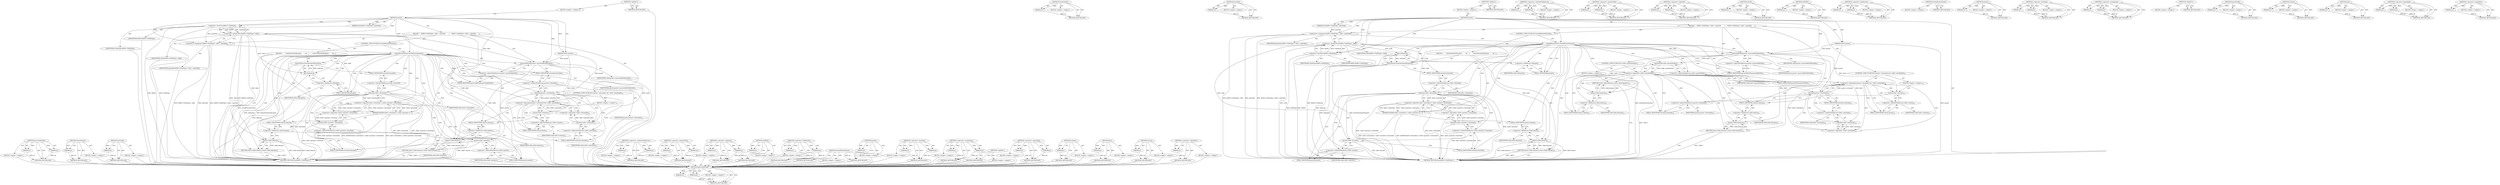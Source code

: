 digraph "&lt;operator&gt;.logicalNot" {
vulnerable_152 [label=<(METHOD,parserAddChild)>];
vulnerable_153 [label=<(PARAM,p1)>];
vulnerable_154 [label=<(PARAM,p2)>];
vulnerable_155 [label=<(BLOCK,&lt;empty&gt;,&lt;empty&gt;)>];
vulnerable_156 [label=<(METHOD_RETURN,ANY)>];
vulnerable_109 [label=<(METHOD,fosterParent)>];
vulnerable_110 [label=<(PARAM,p1)>];
vulnerable_111 [label=<(BLOCK,&lt;empty&gt;,&lt;empty&gt;)>];
vulnerable_112 [label=<(METHOD_RETURN,ANY)>];
vulnerable_131 [label=<(METHOD,attached)>];
vulnerable_132 [label=<(PARAM,p1)>];
vulnerable_133 [label=<(BLOCK,&lt;empty&gt;,&lt;empty&gt;)>];
vulnerable_134 [label=<(METHOD_RETURN,ANY)>];
vulnerable_6 [label=<(METHOD,&lt;global&gt;)<SUB>1</SUB>>];
vulnerable_7 [label=<(BLOCK,&lt;empty&gt;,&lt;empty&gt;)<SUB>1</SUB>>];
vulnerable_8 [label=<(METHOD,attach)<SUB>1</SUB>>];
vulnerable_9 [label=<(PARAM,Node* parent)<SUB>1</SUB>>];
vulnerable_10 [label=<(PARAM,PassRefPtr&lt;ChildType&gt; prpChild)<SUB>1</SUB>>];
vulnerable_11 [label=<(BLOCK,{
    RefPtr&lt;ChildType&gt; child = prpChild;

    ...,{
    RefPtr&lt;ChildType&gt; child = prpChild;

    ...)<SUB>2</SUB>>];
vulnerable_12 [label=<(&lt;operator&gt;.assignment,RefPtr&lt;ChildType&gt; child = prpChild)<SUB>3</SUB>>];
vulnerable_13 [label=<(&lt;operator&gt;.greaterThan,RefPtr&lt;ChildType&gt; child)<SUB>3</SUB>>];
vulnerable_14 [label=<(&lt;operator&gt;.lessThan,RefPtr&lt;ChildType)<SUB>3</SUB>>];
vulnerable_15 [label=<(IDENTIFIER,RefPtr,RefPtr&lt;ChildType)<SUB>3</SUB>>];
vulnerable_16 [label=<(IDENTIFIER,ChildType,RefPtr&lt;ChildType)<SUB>3</SUB>>];
vulnerable_17 [label=<(IDENTIFIER,child,RefPtr&lt;ChildType&gt; child)<SUB>3</SUB>>];
vulnerable_18 [label=<(IDENTIFIER,prpChild,RefPtr&lt;ChildType&gt; child = prpChild)<SUB>3</SUB>>];
vulnerable_19 [label=<(CONTROL_STRUCTURE,IF,if (shouldFosterParent()))<SUB>5</SUB>>];
vulnerable_20 [label=<(shouldFosterParent,shouldFosterParent())<SUB>5</SUB>>];
vulnerable_21 [label=<(BLOCK,{
        fosterParent(child.get());
        AS...,{
        fosterParent(child.get());
        AS...)<SUB>5</SUB>>];
vulnerable_22 [label=<(fosterParent,fosterParent(child.get()))<SUB>6</SUB>>];
vulnerable_23 [label=<(get,child.get())<SUB>6</SUB>>];
vulnerable_24 [label=<(&lt;operator&gt;.fieldAccess,child.get)<SUB>6</SUB>>];
vulnerable_25 [label=<(IDENTIFIER,child,child.get())<SUB>6</SUB>>];
vulnerable_26 [label=<(FIELD_IDENTIFIER,get,get)<SUB>6</SUB>>];
vulnerable_27 [label=<(ASSERT,ASSERT(child-&gt;attached() || !child-&gt;parent()-&gt;a...)<SUB>7</SUB>>];
vulnerable_28 [label=<(&lt;operator&gt;.logicalOr,child-&gt;attached() || !child-&gt;parent()-&gt;attached())<SUB>7</SUB>>];
vulnerable_29 [label=<(attached,child-&gt;attached())<SUB>7</SUB>>];
vulnerable_30 [label=<(&lt;operator&gt;.indirectFieldAccess,child-&gt;attached)<SUB>7</SUB>>];
vulnerable_31 [label=<(IDENTIFIER,child,child-&gt;attached())<SUB>7</SUB>>];
vulnerable_32 [label=<(FIELD_IDENTIFIER,attached,attached)<SUB>7</SUB>>];
vulnerable_33 [label=<(&lt;operator&gt;.logicalNot,!child-&gt;parent()-&gt;attached())<SUB>7</SUB>>];
vulnerable_34 [label=<(attached,child-&gt;parent()-&gt;attached())<SUB>7</SUB>>];
vulnerable_35 [label=<(&lt;operator&gt;.indirectFieldAccess,child-&gt;parent()-&gt;attached)<SUB>7</SUB>>];
vulnerable_36 [label=<(parent,child-&gt;parent())<SUB>7</SUB>>];
vulnerable_37 [label=<(&lt;operator&gt;.indirectFieldAccess,child-&gt;parent)<SUB>7</SUB>>];
vulnerable_38 [label=<(IDENTIFIER,child,child-&gt;parent())<SUB>7</SUB>>];
vulnerable_39 [label=<(FIELD_IDENTIFIER,parent,parent)<SUB>7</SUB>>];
vulnerable_40 [label=<(FIELD_IDENTIFIER,attached,attached)<SUB>7</SUB>>];
vulnerable_41 [label=<(RETURN,return child.release();,return child.release();)<SUB>8</SUB>>];
vulnerable_42 [label=<(release,child.release())<SUB>8</SUB>>];
vulnerable_43 [label=<(&lt;operator&gt;.fieldAccess,child.release)<SUB>8</SUB>>];
vulnerable_44 [label=<(IDENTIFIER,child,child.release())<SUB>8</SUB>>];
vulnerable_45 [label=<(FIELD_IDENTIFIER,release,release)<SUB>8</SUB>>];
vulnerable_46 [label=<(parserAddChild,parent-&gt;parserAddChild(child))<SUB>11</SUB>>];
vulnerable_47 [label=<(&lt;operator&gt;.indirectFieldAccess,parent-&gt;parserAddChild)<SUB>11</SUB>>];
vulnerable_48 [label=<(IDENTIFIER,parent,parent-&gt;parserAddChild(child))<SUB>11</SUB>>];
vulnerable_49 [label=<(FIELD_IDENTIFIER,parserAddChild,parserAddChild)<SUB>11</SUB>>];
vulnerable_50 [label=<(IDENTIFIER,child,parent-&gt;parserAddChild(child))<SUB>11</SUB>>];
vulnerable_51 [label=<(CONTROL_STRUCTURE,IF,if (parent-&gt;attached() &amp;&amp; !child-&gt;attached()))<SUB>12</SUB>>];
vulnerable_52 [label=<(&lt;operator&gt;.logicalAnd,parent-&gt;attached() &amp;&amp; !child-&gt;attached())<SUB>12</SUB>>];
vulnerable_53 [label=<(attached,parent-&gt;attached())<SUB>12</SUB>>];
vulnerable_54 [label=<(&lt;operator&gt;.indirectFieldAccess,parent-&gt;attached)<SUB>12</SUB>>];
vulnerable_55 [label=<(IDENTIFIER,parent,parent-&gt;attached())<SUB>12</SUB>>];
vulnerable_56 [label=<(FIELD_IDENTIFIER,attached,attached)<SUB>12</SUB>>];
vulnerable_57 [label=<(&lt;operator&gt;.logicalNot,!child-&gt;attached())<SUB>12</SUB>>];
vulnerable_58 [label=<(attached,child-&gt;attached())<SUB>12</SUB>>];
vulnerable_59 [label=<(&lt;operator&gt;.indirectFieldAccess,child-&gt;attached)<SUB>12</SUB>>];
vulnerable_60 [label=<(IDENTIFIER,child,child-&gt;attached())<SUB>12</SUB>>];
vulnerable_61 [label=<(FIELD_IDENTIFIER,attached,attached)<SUB>12</SUB>>];
vulnerable_62 [label=<(BLOCK,&lt;empty&gt;,&lt;empty&gt;)<SUB>13</SUB>>];
vulnerable_63 [label=<(attach,child-&gt;attach())<SUB>13</SUB>>];
vulnerable_64 [label=<(&lt;operator&gt;.indirectFieldAccess,child-&gt;attach)<SUB>13</SUB>>];
vulnerable_65 [label=<(IDENTIFIER,child,child-&gt;attach())<SUB>13</SUB>>];
vulnerable_66 [label=<(FIELD_IDENTIFIER,attach,attach)<SUB>13</SUB>>];
vulnerable_67 [label=<(RETURN,return child.release();,return child.release();)<SUB>14</SUB>>];
vulnerable_68 [label=<(release,child.release())<SUB>14</SUB>>];
vulnerable_69 [label=<(&lt;operator&gt;.fieldAccess,child.release)<SUB>14</SUB>>];
vulnerable_70 [label=<(IDENTIFIER,child,child.release())<SUB>14</SUB>>];
vulnerable_71 [label=<(FIELD_IDENTIFIER,release,release)<SUB>14</SUB>>];
vulnerable_72 [label=<(METHOD_RETURN,PassRefPtr&lt;ChildType&gt;)<SUB>1</SUB>>];
vulnerable_74 [label=<(METHOD_RETURN,ANY)<SUB>1</SUB>>];
vulnerable_135 [label=<(METHOD,&lt;operator&gt;.indirectFieldAccess)>];
vulnerable_136 [label=<(PARAM,p1)>];
vulnerable_137 [label=<(PARAM,p2)>];
vulnerable_138 [label=<(BLOCK,&lt;empty&gt;,&lt;empty&gt;)>];
vulnerable_139 [label=<(METHOD_RETURN,ANY)>];
vulnerable_96 [label=<(METHOD,&lt;operator&gt;.greaterThan)>];
vulnerable_97 [label=<(PARAM,p1)>];
vulnerable_98 [label=<(PARAM,p2)>];
vulnerable_99 [label=<(BLOCK,&lt;empty&gt;,&lt;empty&gt;)>];
vulnerable_100 [label=<(METHOD_RETURN,ANY)>];
vulnerable_126 [label=<(METHOD,&lt;operator&gt;.logicalOr)>];
vulnerable_127 [label=<(PARAM,p1)>];
vulnerable_128 [label=<(PARAM,p2)>];
vulnerable_129 [label=<(BLOCK,&lt;empty&gt;,&lt;empty&gt;)>];
vulnerable_130 [label=<(METHOD_RETURN,ANY)>];
vulnerable_122 [label=<(METHOD,ASSERT)>];
vulnerable_123 [label=<(PARAM,p1)>];
vulnerable_124 [label=<(BLOCK,&lt;empty&gt;,&lt;empty&gt;)>];
vulnerable_125 [label=<(METHOD_RETURN,ANY)>];
vulnerable_117 [label=<(METHOD,&lt;operator&gt;.fieldAccess)>];
vulnerable_118 [label=<(PARAM,p1)>];
vulnerable_119 [label=<(PARAM,p2)>];
vulnerable_120 [label=<(BLOCK,&lt;empty&gt;,&lt;empty&gt;)>];
vulnerable_121 [label=<(METHOD_RETURN,ANY)>];
vulnerable_106 [label=<(METHOD,shouldFosterParent)>];
vulnerable_107 [label=<(BLOCK,&lt;empty&gt;,&lt;empty&gt;)>];
vulnerable_108 [label=<(METHOD_RETURN,ANY)>];
vulnerable_144 [label=<(METHOD,parent)>];
vulnerable_145 [label=<(PARAM,p1)>];
vulnerable_146 [label=<(BLOCK,&lt;empty&gt;,&lt;empty&gt;)>];
vulnerable_147 [label=<(METHOD_RETURN,ANY)>];
vulnerable_101 [label=<(METHOD,&lt;operator&gt;.lessThan)>];
vulnerable_102 [label=<(PARAM,p1)>];
vulnerable_103 [label=<(PARAM,p2)>];
vulnerable_104 [label=<(BLOCK,&lt;empty&gt;,&lt;empty&gt;)>];
vulnerable_105 [label=<(METHOD_RETURN,ANY)>];
vulnerable_91 [label=<(METHOD,&lt;operator&gt;.assignment)>];
vulnerable_92 [label=<(PARAM,p1)>];
vulnerable_93 [label=<(PARAM,p2)>];
vulnerable_94 [label=<(BLOCK,&lt;empty&gt;,&lt;empty&gt;)>];
vulnerable_95 [label=<(METHOD_RETURN,ANY)>];
vulnerable_85 [label=<(METHOD,&lt;global&gt;)<SUB>1</SUB>>];
vulnerable_86 [label=<(BLOCK,&lt;empty&gt;,&lt;empty&gt;)>];
vulnerable_87 [label=<(METHOD_RETURN,ANY)>];
vulnerable_157 [label=<(METHOD,&lt;operator&gt;.logicalAnd)>];
vulnerable_158 [label=<(PARAM,p1)>];
vulnerable_159 [label=<(PARAM,p2)>];
vulnerable_160 [label=<(BLOCK,&lt;empty&gt;,&lt;empty&gt;)>];
vulnerable_161 [label=<(METHOD_RETURN,ANY)>];
vulnerable_148 [label=<(METHOD,release)>];
vulnerable_149 [label=<(PARAM,p1)>];
vulnerable_150 [label=<(BLOCK,&lt;empty&gt;,&lt;empty&gt;)>];
vulnerable_151 [label=<(METHOD_RETURN,ANY)>];
vulnerable_113 [label=<(METHOD,get)>];
vulnerable_114 [label=<(PARAM,p1)>];
vulnerable_115 [label=<(BLOCK,&lt;empty&gt;,&lt;empty&gt;)>];
vulnerable_116 [label=<(METHOD_RETURN,ANY)>];
vulnerable_162 [label=<(METHOD,attach)>];
vulnerable_163 [label=<(PARAM,p1)>];
vulnerable_164 [label=<(BLOCK,&lt;empty&gt;,&lt;empty&gt;)>];
vulnerable_165 [label=<(METHOD_RETURN,ANY)>];
vulnerable_140 [label=<(METHOD,&lt;operator&gt;.logicalNot)>];
vulnerable_141 [label=<(PARAM,p1)>];
vulnerable_142 [label=<(BLOCK,&lt;empty&gt;,&lt;empty&gt;)>];
vulnerable_143 [label=<(METHOD_RETURN,ANY)>];
fixed_164 [label=<(METHOD,parserAddChild)>];
fixed_165 [label=<(PARAM,p1)>];
fixed_166 [label=<(PARAM,p2)>];
fixed_167 [label=<(BLOCK,&lt;empty&gt;,&lt;empty&gt;)>];
fixed_168 [label=<(METHOD_RETURN,ANY)>];
fixed_121 [label=<(METHOD,fosterParent)>];
fixed_122 [label=<(PARAM,p1)>];
fixed_123 [label=<(BLOCK,&lt;empty&gt;,&lt;empty&gt;)>];
fixed_124 [label=<(METHOD_RETURN,ANY)>];
fixed_143 [label=<(METHOD,attached)>];
fixed_144 [label=<(PARAM,p1)>];
fixed_145 [label=<(BLOCK,&lt;empty&gt;,&lt;empty&gt;)>];
fixed_146 [label=<(METHOD_RETURN,ANY)>];
fixed_6 [label=<(METHOD,&lt;global&gt;)<SUB>1</SUB>>];
fixed_7 [label=<(BLOCK,&lt;empty&gt;,&lt;empty&gt;)<SUB>1</SUB>>];
fixed_8 [label=<(METHOD,attach)<SUB>1</SUB>>];
fixed_9 [label=<(PARAM,Node* parent)<SUB>1</SUB>>];
fixed_10 [label=<(PARAM,PassRefPtr&lt;ChildType&gt; prpChild)<SUB>1</SUB>>];
fixed_11 [label=<(BLOCK,{
    RefPtr&lt;ChildType&gt; child = prpChild;

    ...,{
    RefPtr&lt;ChildType&gt; child = prpChild;

    ...)<SUB>2</SUB>>];
fixed_12 [label=<(&lt;operator&gt;.assignment,RefPtr&lt;ChildType&gt; child = prpChild)<SUB>3</SUB>>];
fixed_13 [label=<(&lt;operator&gt;.greaterThan,RefPtr&lt;ChildType&gt; child)<SUB>3</SUB>>];
fixed_14 [label=<(&lt;operator&gt;.lessThan,RefPtr&lt;ChildType)<SUB>3</SUB>>];
fixed_15 [label=<(IDENTIFIER,RefPtr,RefPtr&lt;ChildType)<SUB>3</SUB>>];
fixed_16 [label=<(IDENTIFIER,ChildType,RefPtr&lt;ChildType)<SUB>3</SUB>>];
fixed_17 [label=<(IDENTIFIER,child,RefPtr&lt;ChildType&gt; child)<SUB>3</SUB>>];
fixed_18 [label=<(IDENTIFIER,prpChild,RefPtr&lt;ChildType&gt; child = prpChild)<SUB>3</SUB>>];
fixed_19 [label=<(CONTROL_STRUCTURE,IF,if (shouldFosterParent()))<SUB>5</SUB>>];
fixed_20 [label=<(shouldFosterParent,shouldFosterParent())<SUB>5</SUB>>];
fixed_21 [label=<(BLOCK,{
        fosterParent(child.get());
        AS...,{
        fosterParent(child.get());
        AS...)<SUB>5</SUB>>];
fixed_22 [label=<(fosterParent,fosterParent(child.get()))<SUB>6</SUB>>];
fixed_23 [label=<(get,child.get())<SUB>6</SUB>>];
fixed_24 [label=<(&lt;operator&gt;.fieldAccess,child.get)<SUB>6</SUB>>];
fixed_25 [label=<(IDENTIFIER,child,child.get())<SUB>6</SUB>>];
fixed_26 [label=<(FIELD_IDENTIFIER,get,get)<SUB>6</SUB>>];
fixed_27 [label=<(ASSERT,ASSERT(child-&gt;attached() || !child-&gt;parent()-&gt;a...)<SUB>7</SUB>>];
fixed_28 [label=<(&lt;operator&gt;.logicalOr,child-&gt;attached() || !child-&gt;parent()-&gt;attached())<SUB>7</SUB>>];
fixed_29 [label=<(attached,child-&gt;attached())<SUB>7</SUB>>];
fixed_30 [label=<(&lt;operator&gt;.indirectFieldAccess,child-&gt;attached)<SUB>7</SUB>>];
fixed_31 [label=<(IDENTIFIER,child,child-&gt;attached())<SUB>7</SUB>>];
fixed_32 [label=<(FIELD_IDENTIFIER,attached,attached)<SUB>7</SUB>>];
fixed_33 [label=<(&lt;operator&gt;.logicalNot,!child-&gt;parent()-&gt;attached())<SUB>7</SUB>>];
fixed_34 [label=<(attached,child-&gt;parent()-&gt;attached())<SUB>7</SUB>>];
fixed_35 [label=<(&lt;operator&gt;.indirectFieldAccess,child-&gt;parent()-&gt;attached)<SUB>7</SUB>>];
fixed_36 [label=<(parent,child-&gt;parent())<SUB>7</SUB>>];
fixed_37 [label=<(&lt;operator&gt;.indirectFieldAccess,child-&gt;parent)<SUB>7</SUB>>];
fixed_38 [label=<(IDENTIFIER,child,child-&gt;parent())<SUB>7</SUB>>];
fixed_39 [label=<(FIELD_IDENTIFIER,parent,parent)<SUB>7</SUB>>];
fixed_40 [label=<(FIELD_IDENTIFIER,attached,attached)<SUB>7</SUB>>];
fixed_41 [label=<(RETURN,return child.release();,return child.release();)<SUB>8</SUB>>];
fixed_42 [label=<(release,child.release())<SUB>8</SUB>>];
fixed_43 [label=<(&lt;operator&gt;.fieldAccess,child.release)<SUB>8</SUB>>];
fixed_44 [label=<(IDENTIFIER,child,child.release())<SUB>8</SUB>>];
fixed_45 [label=<(FIELD_IDENTIFIER,release,release)<SUB>8</SUB>>];
fixed_46 [label=<(parserAddChild,parent-&gt;parserAddChild(child))<SUB>11</SUB>>];
fixed_47 [label=<(&lt;operator&gt;.indirectFieldAccess,parent-&gt;parserAddChild)<SUB>11</SUB>>];
fixed_48 [label=<(IDENTIFIER,parent,parent-&gt;parserAddChild(child))<SUB>11</SUB>>];
fixed_49 [label=<(FIELD_IDENTIFIER,parserAddChild,parserAddChild)<SUB>11</SUB>>];
fixed_50 [label=<(IDENTIFIER,child,parent-&gt;parserAddChild(child))<SUB>11</SUB>>];
fixed_51 [label=<(CONTROL_STRUCTURE,IF,if (!child-&gt;parentNode()))<SUB>15</SUB>>];
fixed_52 [label=<(&lt;operator&gt;.logicalNot,!child-&gt;parentNode())<SUB>15</SUB>>];
fixed_53 [label=<(parentNode,child-&gt;parentNode())<SUB>15</SUB>>];
fixed_54 [label=<(&lt;operator&gt;.indirectFieldAccess,child-&gt;parentNode)<SUB>15</SUB>>];
fixed_55 [label=<(IDENTIFIER,child,child-&gt;parentNode())<SUB>15</SUB>>];
fixed_56 [label=<(FIELD_IDENTIFIER,parentNode,parentNode)<SUB>15</SUB>>];
fixed_57 [label=<(BLOCK,&lt;empty&gt;,&lt;empty&gt;)<SUB>16</SUB>>];
fixed_58 [label=<(RETURN,return child.release();,return child.release();)<SUB>16</SUB>>];
fixed_59 [label=<(release,child.release())<SUB>16</SUB>>];
fixed_60 [label=<(&lt;operator&gt;.fieldAccess,child.release)<SUB>16</SUB>>];
fixed_61 [label=<(IDENTIFIER,child,child.release())<SUB>16</SUB>>];
fixed_62 [label=<(FIELD_IDENTIFIER,release,release)<SUB>16</SUB>>];
fixed_63 [label=<(CONTROL_STRUCTURE,IF,if (parent-&gt;attached() &amp;&amp; !child-&gt;attached()))<SUB>18</SUB>>];
fixed_64 [label=<(&lt;operator&gt;.logicalAnd,parent-&gt;attached() &amp;&amp; !child-&gt;attached())<SUB>18</SUB>>];
fixed_65 [label=<(attached,parent-&gt;attached())<SUB>18</SUB>>];
fixed_66 [label=<(&lt;operator&gt;.indirectFieldAccess,parent-&gt;attached)<SUB>18</SUB>>];
fixed_67 [label=<(IDENTIFIER,parent,parent-&gt;attached())<SUB>18</SUB>>];
fixed_68 [label=<(FIELD_IDENTIFIER,attached,attached)<SUB>18</SUB>>];
fixed_69 [label=<(&lt;operator&gt;.logicalNot,!child-&gt;attached())<SUB>18</SUB>>];
fixed_70 [label=<(attached,child-&gt;attached())<SUB>18</SUB>>];
fixed_71 [label=<(&lt;operator&gt;.indirectFieldAccess,child-&gt;attached)<SUB>18</SUB>>];
fixed_72 [label=<(IDENTIFIER,child,child-&gt;attached())<SUB>18</SUB>>];
fixed_73 [label=<(FIELD_IDENTIFIER,attached,attached)<SUB>18</SUB>>];
fixed_74 [label=<(BLOCK,&lt;empty&gt;,&lt;empty&gt;)<SUB>19</SUB>>];
fixed_75 [label=<(attach,child-&gt;attach())<SUB>19</SUB>>];
fixed_76 [label=<(&lt;operator&gt;.indirectFieldAccess,child-&gt;attach)<SUB>19</SUB>>];
fixed_77 [label=<(IDENTIFIER,child,child-&gt;attach())<SUB>19</SUB>>];
fixed_78 [label=<(FIELD_IDENTIFIER,attach,attach)<SUB>19</SUB>>];
fixed_79 [label=<(RETURN,return child.release();,return child.release();)<SUB>20</SUB>>];
fixed_80 [label=<(release,child.release())<SUB>20</SUB>>];
fixed_81 [label=<(&lt;operator&gt;.fieldAccess,child.release)<SUB>20</SUB>>];
fixed_82 [label=<(IDENTIFIER,child,child.release())<SUB>20</SUB>>];
fixed_83 [label=<(FIELD_IDENTIFIER,release,release)<SUB>20</SUB>>];
fixed_84 [label=<(METHOD_RETURN,PassRefPtr&lt;ChildType&gt;)<SUB>1</SUB>>];
fixed_86 [label=<(METHOD_RETURN,ANY)<SUB>1</SUB>>];
fixed_147 [label=<(METHOD,&lt;operator&gt;.indirectFieldAccess)>];
fixed_148 [label=<(PARAM,p1)>];
fixed_149 [label=<(PARAM,p2)>];
fixed_150 [label=<(BLOCK,&lt;empty&gt;,&lt;empty&gt;)>];
fixed_151 [label=<(METHOD_RETURN,ANY)>];
fixed_108 [label=<(METHOD,&lt;operator&gt;.greaterThan)>];
fixed_109 [label=<(PARAM,p1)>];
fixed_110 [label=<(PARAM,p2)>];
fixed_111 [label=<(BLOCK,&lt;empty&gt;,&lt;empty&gt;)>];
fixed_112 [label=<(METHOD_RETURN,ANY)>];
fixed_138 [label=<(METHOD,&lt;operator&gt;.logicalOr)>];
fixed_139 [label=<(PARAM,p1)>];
fixed_140 [label=<(PARAM,p2)>];
fixed_141 [label=<(BLOCK,&lt;empty&gt;,&lt;empty&gt;)>];
fixed_142 [label=<(METHOD_RETURN,ANY)>];
fixed_178 [label=<(METHOD,attach)>];
fixed_179 [label=<(PARAM,p1)>];
fixed_180 [label=<(BLOCK,&lt;empty&gt;,&lt;empty&gt;)>];
fixed_181 [label=<(METHOD_RETURN,ANY)>];
fixed_134 [label=<(METHOD,ASSERT)>];
fixed_135 [label=<(PARAM,p1)>];
fixed_136 [label=<(BLOCK,&lt;empty&gt;,&lt;empty&gt;)>];
fixed_137 [label=<(METHOD_RETURN,ANY)>];
fixed_129 [label=<(METHOD,&lt;operator&gt;.fieldAccess)>];
fixed_130 [label=<(PARAM,p1)>];
fixed_131 [label=<(PARAM,p2)>];
fixed_132 [label=<(BLOCK,&lt;empty&gt;,&lt;empty&gt;)>];
fixed_133 [label=<(METHOD_RETURN,ANY)>];
fixed_118 [label=<(METHOD,shouldFosterParent)>];
fixed_119 [label=<(BLOCK,&lt;empty&gt;,&lt;empty&gt;)>];
fixed_120 [label=<(METHOD_RETURN,ANY)>];
fixed_156 [label=<(METHOD,parent)>];
fixed_157 [label=<(PARAM,p1)>];
fixed_158 [label=<(BLOCK,&lt;empty&gt;,&lt;empty&gt;)>];
fixed_159 [label=<(METHOD_RETURN,ANY)>];
fixed_113 [label=<(METHOD,&lt;operator&gt;.lessThan)>];
fixed_114 [label=<(PARAM,p1)>];
fixed_115 [label=<(PARAM,p2)>];
fixed_116 [label=<(BLOCK,&lt;empty&gt;,&lt;empty&gt;)>];
fixed_117 [label=<(METHOD_RETURN,ANY)>];
fixed_103 [label=<(METHOD,&lt;operator&gt;.assignment)>];
fixed_104 [label=<(PARAM,p1)>];
fixed_105 [label=<(PARAM,p2)>];
fixed_106 [label=<(BLOCK,&lt;empty&gt;,&lt;empty&gt;)>];
fixed_107 [label=<(METHOD_RETURN,ANY)>];
fixed_97 [label=<(METHOD,&lt;global&gt;)<SUB>1</SUB>>];
fixed_98 [label=<(BLOCK,&lt;empty&gt;,&lt;empty&gt;)>];
fixed_99 [label=<(METHOD_RETURN,ANY)>];
fixed_169 [label=<(METHOD,parentNode)>];
fixed_170 [label=<(PARAM,p1)>];
fixed_171 [label=<(BLOCK,&lt;empty&gt;,&lt;empty&gt;)>];
fixed_172 [label=<(METHOD_RETURN,ANY)>];
fixed_160 [label=<(METHOD,release)>];
fixed_161 [label=<(PARAM,p1)>];
fixed_162 [label=<(BLOCK,&lt;empty&gt;,&lt;empty&gt;)>];
fixed_163 [label=<(METHOD_RETURN,ANY)>];
fixed_125 [label=<(METHOD,get)>];
fixed_126 [label=<(PARAM,p1)>];
fixed_127 [label=<(BLOCK,&lt;empty&gt;,&lt;empty&gt;)>];
fixed_128 [label=<(METHOD_RETURN,ANY)>];
fixed_173 [label=<(METHOD,&lt;operator&gt;.logicalAnd)>];
fixed_174 [label=<(PARAM,p1)>];
fixed_175 [label=<(PARAM,p2)>];
fixed_176 [label=<(BLOCK,&lt;empty&gt;,&lt;empty&gt;)>];
fixed_177 [label=<(METHOD_RETURN,ANY)>];
fixed_152 [label=<(METHOD,&lt;operator&gt;.logicalNot)>];
fixed_153 [label=<(PARAM,p1)>];
fixed_154 [label=<(BLOCK,&lt;empty&gt;,&lt;empty&gt;)>];
fixed_155 [label=<(METHOD_RETURN,ANY)>];
vulnerable_152 -> vulnerable_153  [key=0, label="AST: "];
vulnerable_152 -> vulnerable_153  [key=1, label="DDG: "];
vulnerable_152 -> vulnerable_155  [key=0, label="AST: "];
vulnerable_152 -> vulnerable_154  [key=0, label="AST: "];
vulnerable_152 -> vulnerable_154  [key=1, label="DDG: "];
vulnerable_152 -> vulnerable_156  [key=0, label="AST: "];
vulnerable_152 -> vulnerable_156  [key=1, label="CFG: "];
vulnerable_153 -> vulnerable_156  [key=0, label="DDG: p1"];
vulnerable_154 -> vulnerable_156  [key=0, label="DDG: p2"];
vulnerable_155 -> fixed_164  [key=0];
vulnerable_156 -> fixed_164  [key=0];
vulnerable_109 -> vulnerable_110  [key=0, label="AST: "];
vulnerable_109 -> vulnerable_110  [key=1, label="DDG: "];
vulnerable_109 -> vulnerable_111  [key=0, label="AST: "];
vulnerable_109 -> vulnerable_112  [key=0, label="AST: "];
vulnerable_109 -> vulnerable_112  [key=1, label="CFG: "];
vulnerable_110 -> vulnerable_112  [key=0, label="DDG: p1"];
vulnerable_111 -> fixed_164  [key=0];
vulnerable_112 -> fixed_164  [key=0];
vulnerable_131 -> vulnerable_132  [key=0, label="AST: "];
vulnerable_131 -> vulnerable_132  [key=1, label="DDG: "];
vulnerable_131 -> vulnerable_133  [key=0, label="AST: "];
vulnerable_131 -> vulnerable_134  [key=0, label="AST: "];
vulnerable_131 -> vulnerable_134  [key=1, label="CFG: "];
vulnerable_132 -> vulnerable_134  [key=0, label="DDG: p1"];
vulnerable_133 -> fixed_164  [key=0];
vulnerable_134 -> fixed_164  [key=0];
vulnerable_6 -> vulnerable_7  [key=0, label="AST: "];
vulnerable_6 -> vulnerable_74  [key=0, label="AST: "];
vulnerable_6 -> vulnerable_74  [key=1, label="CFG: "];
vulnerable_7 -> vulnerable_8  [key=0, label="AST: "];
vulnerable_8 -> vulnerable_9  [key=0, label="AST: "];
vulnerable_8 -> vulnerable_9  [key=1, label="DDG: "];
vulnerable_8 -> vulnerable_10  [key=0, label="AST: "];
vulnerable_8 -> vulnerable_10  [key=1, label="DDG: "];
vulnerable_8 -> vulnerable_11  [key=0, label="AST: "];
vulnerable_8 -> vulnerable_72  [key=0, label="AST: "];
vulnerable_8 -> vulnerable_14  [key=0, label="CFG: "];
vulnerable_8 -> vulnerable_14  [key=1, label="DDG: "];
vulnerable_8 -> vulnerable_12  [key=0, label="DDG: "];
vulnerable_8 -> vulnerable_20  [key=0, label="DDG: "];
vulnerable_8 -> vulnerable_46  [key=0, label="DDG: "];
vulnerable_8 -> vulnerable_13  [key=0, label="DDG: "];
vulnerable_9 -> vulnerable_72  [key=0, label="DDG: parent"];
vulnerable_9 -> vulnerable_46  [key=0, label="DDG: parent"];
vulnerable_9 -> vulnerable_53  [key=0, label="DDG: parent"];
vulnerable_10 -> vulnerable_12  [key=0, label="DDG: prpChild"];
vulnerable_11 -> vulnerable_12  [key=0, label="AST: "];
vulnerable_11 -> vulnerable_19  [key=0, label="AST: "];
vulnerable_11 -> vulnerable_46  [key=0, label="AST: "];
vulnerable_11 -> vulnerable_51  [key=0, label="AST: "];
vulnerable_11 -> vulnerable_67  [key=0, label="AST: "];
vulnerable_12 -> vulnerable_13  [key=0, label="AST: "];
vulnerable_12 -> vulnerable_18  [key=0, label="AST: "];
vulnerable_12 -> vulnerable_20  [key=0, label="CFG: "];
vulnerable_12 -> vulnerable_72  [key=0, label="DDG: RefPtr&lt;ChildType&gt; child"];
vulnerable_12 -> vulnerable_72  [key=1, label="DDG: prpChild"];
vulnerable_12 -> vulnerable_72  [key=2, label="DDG: RefPtr&lt;ChildType&gt; child = prpChild"];
vulnerable_13 -> vulnerable_14  [key=0, label="AST: "];
vulnerable_13 -> vulnerable_17  [key=0, label="AST: "];
vulnerable_13 -> vulnerable_12  [key=0, label="CFG: "];
vulnerable_13 -> vulnerable_72  [key=0, label="DDG: RefPtr&lt;ChildType"];
vulnerable_13 -> vulnerable_72  [key=1, label="DDG: child"];
vulnerable_13 -> vulnerable_46  [key=0, label="DDG: child"];
vulnerable_13 -> vulnerable_23  [key=0, label="DDG: child"];
vulnerable_13 -> vulnerable_42  [key=0, label="DDG: child"];
vulnerable_13 -> vulnerable_29  [key=0, label="DDG: child"];
vulnerable_13 -> vulnerable_36  [key=0, label="DDG: child"];
vulnerable_14 -> vulnerable_15  [key=0, label="AST: "];
vulnerable_14 -> vulnerable_16  [key=0, label="AST: "];
vulnerable_14 -> vulnerable_13  [key=0, label="CFG: "];
vulnerable_14 -> vulnerable_13  [key=1, label="DDG: RefPtr"];
vulnerable_14 -> vulnerable_13  [key=2, label="DDG: ChildType"];
vulnerable_14 -> vulnerable_72  [key=0, label="DDG: RefPtr"];
vulnerable_14 -> vulnerable_72  [key=1, label="DDG: ChildType"];
vulnerable_15 -> fixed_164  [key=0];
vulnerable_16 -> fixed_164  [key=0];
vulnerable_17 -> fixed_164  [key=0];
vulnerable_18 -> fixed_164  [key=0];
vulnerable_19 -> vulnerable_20  [key=0, label="AST: "];
vulnerable_19 -> vulnerable_21  [key=0, label="AST: "];
vulnerable_20 -> vulnerable_26  [key=0, label="CFG: "];
vulnerable_20 -> vulnerable_26  [key=1, label="CDG: "];
vulnerable_20 -> vulnerable_49  [key=0, label="CFG: "];
vulnerable_20 -> vulnerable_49  [key=1, label="CDG: "];
vulnerable_20 -> vulnerable_72  [key=0, label="DDG: shouldFosterParent()"];
vulnerable_20 -> vulnerable_47  [key=0, label="CDG: "];
vulnerable_20 -> vulnerable_30  [key=0, label="CDG: "];
vulnerable_20 -> vulnerable_32  [key=0, label="CDG: "];
vulnerable_20 -> vulnerable_68  [key=0, label="CDG: "];
vulnerable_20 -> vulnerable_42  [key=0, label="CDG: "];
vulnerable_20 -> vulnerable_28  [key=0, label="CDG: "];
vulnerable_20 -> vulnerable_52  [key=0, label="CDG: "];
vulnerable_20 -> vulnerable_46  [key=0, label="CDG: "];
vulnerable_20 -> vulnerable_56  [key=0, label="CDG: "];
vulnerable_20 -> vulnerable_69  [key=0, label="CDG: "];
vulnerable_20 -> vulnerable_22  [key=0, label="CDG: "];
vulnerable_20 -> vulnerable_67  [key=0, label="CDG: "];
vulnerable_20 -> vulnerable_45  [key=0, label="CDG: "];
vulnerable_20 -> vulnerable_27  [key=0, label="CDG: "];
vulnerable_20 -> vulnerable_29  [key=0, label="CDG: "];
vulnerable_20 -> vulnerable_54  [key=0, label="CDG: "];
vulnerable_20 -> vulnerable_43  [key=0, label="CDG: "];
vulnerable_20 -> vulnerable_24  [key=0, label="CDG: "];
vulnerable_20 -> vulnerable_23  [key=0, label="CDG: "];
vulnerable_20 -> vulnerable_71  [key=0, label="CDG: "];
vulnerable_20 -> vulnerable_53  [key=0, label="CDG: "];
vulnerable_20 -> vulnerable_41  [key=0, label="CDG: "];
vulnerable_21 -> vulnerable_22  [key=0, label="AST: "];
vulnerable_21 -> vulnerable_27  [key=0, label="AST: "];
vulnerable_21 -> vulnerable_41  [key=0, label="AST: "];
vulnerable_22 -> vulnerable_23  [key=0, label="AST: "];
vulnerable_22 -> vulnerable_32  [key=0, label="CFG: "];
vulnerable_22 -> vulnerable_72  [key=0, label="DDG: child.get()"];
vulnerable_22 -> vulnerable_72  [key=1, label="DDG: fosterParent(child.get())"];
vulnerable_23 -> vulnerable_24  [key=0, label="AST: "];
vulnerable_23 -> vulnerable_22  [key=0, label="CFG: "];
vulnerable_23 -> vulnerable_22  [key=1, label="DDG: child.get"];
vulnerable_23 -> vulnerable_72  [key=0, label="DDG: child.get"];
vulnerable_24 -> vulnerable_25  [key=0, label="AST: "];
vulnerable_24 -> vulnerable_26  [key=0, label="AST: "];
vulnerable_24 -> vulnerable_23  [key=0, label="CFG: "];
vulnerable_25 -> fixed_164  [key=0];
vulnerable_26 -> vulnerable_24  [key=0, label="CFG: "];
vulnerable_27 -> vulnerable_28  [key=0, label="AST: "];
vulnerable_27 -> vulnerable_45  [key=0, label="CFG: "];
vulnerable_27 -> vulnerable_72  [key=0, label="DDG: child-&gt;attached() || !child-&gt;parent()-&gt;attached()"];
vulnerable_27 -> vulnerable_72  [key=1, label="DDG: ASSERT(child-&gt;attached() || !child-&gt;parent()-&gt;attached())"];
vulnerable_28 -> vulnerable_29  [key=0, label="AST: "];
vulnerable_28 -> vulnerable_33  [key=0, label="AST: "];
vulnerable_28 -> vulnerable_27  [key=0, label="CFG: "];
vulnerable_28 -> vulnerable_27  [key=1, label="DDG: child-&gt;attached()"];
vulnerable_28 -> vulnerable_27  [key=2, label="DDG: !child-&gt;parent()-&gt;attached()"];
vulnerable_28 -> vulnerable_72  [key=0, label="DDG: child-&gt;attached()"];
vulnerable_28 -> vulnerable_72  [key=1, label="DDG: !child-&gt;parent()-&gt;attached()"];
vulnerable_29 -> vulnerable_30  [key=0, label="AST: "];
vulnerable_29 -> vulnerable_28  [key=0, label="CFG: "];
vulnerable_29 -> vulnerable_28  [key=1, label="DDG: child-&gt;attached"];
vulnerable_29 -> vulnerable_39  [key=0, label="CFG: "];
vulnerable_29 -> vulnerable_39  [key=1, label="CDG: "];
vulnerable_29 -> vulnerable_72  [key=0, label="DDG: child-&gt;attached"];
vulnerable_29 -> vulnerable_34  [key=0, label="CDG: "];
vulnerable_29 -> vulnerable_37  [key=0, label="CDG: "];
vulnerable_29 -> vulnerable_40  [key=0, label="CDG: "];
vulnerable_29 -> vulnerable_35  [key=0, label="CDG: "];
vulnerable_29 -> vulnerable_33  [key=0, label="CDG: "];
vulnerable_29 -> vulnerable_36  [key=0, label="CDG: "];
vulnerable_30 -> vulnerable_31  [key=0, label="AST: "];
vulnerable_30 -> vulnerable_32  [key=0, label="AST: "];
vulnerable_30 -> vulnerable_29  [key=0, label="CFG: "];
vulnerable_31 -> fixed_164  [key=0];
vulnerable_32 -> vulnerable_30  [key=0, label="CFG: "];
vulnerable_33 -> vulnerable_34  [key=0, label="AST: "];
vulnerable_33 -> vulnerable_28  [key=0, label="CFG: "];
vulnerable_33 -> vulnerable_28  [key=1, label="DDG: child-&gt;parent()-&gt;attached()"];
vulnerable_33 -> vulnerable_72  [key=0, label="DDG: child-&gt;parent()-&gt;attached()"];
vulnerable_34 -> vulnerable_35  [key=0, label="AST: "];
vulnerable_34 -> vulnerable_33  [key=0, label="CFG: "];
vulnerable_34 -> vulnerable_33  [key=1, label="DDG: child-&gt;parent()-&gt;attached"];
vulnerable_34 -> vulnerable_72  [key=0, label="DDG: child-&gt;parent()-&gt;attached"];
vulnerable_35 -> vulnerable_36  [key=0, label="AST: "];
vulnerable_35 -> vulnerable_40  [key=0, label="AST: "];
vulnerable_35 -> vulnerable_34  [key=0, label="CFG: "];
vulnerable_36 -> vulnerable_37  [key=0, label="AST: "];
vulnerable_36 -> vulnerable_40  [key=0, label="CFG: "];
vulnerable_36 -> vulnerable_72  [key=0, label="DDG: child-&gt;parent"];
vulnerable_37 -> vulnerable_38  [key=0, label="AST: "];
vulnerable_37 -> vulnerable_39  [key=0, label="AST: "];
vulnerable_37 -> vulnerable_36  [key=0, label="CFG: "];
vulnerable_38 -> fixed_164  [key=0];
vulnerable_39 -> vulnerable_37  [key=0, label="CFG: "];
vulnerable_40 -> vulnerable_35  [key=0, label="CFG: "];
vulnerable_41 -> vulnerable_42  [key=0, label="AST: "];
vulnerable_41 -> vulnerable_72  [key=0, label="CFG: "];
vulnerable_41 -> vulnerable_72  [key=1, label="DDG: &lt;RET&gt;"];
vulnerable_42 -> vulnerable_43  [key=0, label="AST: "];
vulnerable_42 -> vulnerable_41  [key=0, label="CFG: "];
vulnerable_42 -> vulnerable_41  [key=1, label="DDG: child.release()"];
vulnerable_42 -> vulnerable_72  [key=0, label="DDG: child.release"];
vulnerable_42 -> vulnerable_72  [key=1, label="DDG: child.release()"];
vulnerable_43 -> vulnerable_44  [key=0, label="AST: "];
vulnerable_43 -> vulnerable_45  [key=0, label="AST: "];
vulnerable_43 -> vulnerable_42  [key=0, label="CFG: "];
vulnerable_44 -> fixed_164  [key=0];
vulnerable_45 -> vulnerable_43  [key=0, label="CFG: "];
vulnerable_46 -> vulnerable_47  [key=0, label="AST: "];
vulnerable_46 -> vulnerable_50  [key=0, label="AST: "];
vulnerable_46 -> vulnerable_56  [key=0, label="CFG: "];
vulnerable_46 -> vulnerable_68  [key=0, label="DDG: child"];
vulnerable_46 -> vulnerable_63  [key=0, label="DDG: child"];
vulnerable_46 -> vulnerable_58  [key=0, label="DDG: child"];
vulnerable_47 -> vulnerable_48  [key=0, label="AST: "];
vulnerable_47 -> vulnerable_49  [key=0, label="AST: "];
vulnerable_47 -> vulnerable_46  [key=0, label="CFG: "];
vulnerable_48 -> fixed_164  [key=0];
vulnerable_49 -> vulnerable_47  [key=0, label="CFG: "];
vulnerable_50 -> fixed_164  [key=0];
vulnerable_51 -> vulnerable_52  [key=0, label="AST: "];
vulnerable_51 -> vulnerable_62  [key=0, label="AST: "];
vulnerable_52 -> vulnerable_53  [key=0, label="AST: "];
vulnerable_52 -> vulnerable_57  [key=0, label="AST: "];
vulnerable_52 -> vulnerable_66  [key=0, label="CFG: "];
vulnerable_52 -> vulnerable_66  [key=1, label="CDG: "];
vulnerable_52 -> vulnerable_71  [key=0, label="CFG: "];
vulnerable_52 -> vulnerable_64  [key=0, label="CDG: "];
vulnerable_52 -> vulnerable_63  [key=0, label="CDG: "];
vulnerable_53 -> vulnerable_54  [key=0, label="AST: "];
vulnerable_53 -> vulnerable_52  [key=0, label="CFG: "];
vulnerable_53 -> vulnerable_52  [key=1, label="DDG: parent-&gt;attached"];
vulnerable_53 -> vulnerable_61  [key=0, label="CFG: "];
vulnerable_53 -> vulnerable_61  [key=1, label="CDG: "];
vulnerable_53 -> vulnerable_57  [key=0, label="CDG: "];
vulnerable_53 -> vulnerable_59  [key=0, label="CDG: "];
vulnerable_53 -> vulnerable_58  [key=0, label="CDG: "];
vulnerable_54 -> vulnerable_55  [key=0, label="AST: "];
vulnerable_54 -> vulnerable_56  [key=0, label="AST: "];
vulnerable_54 -> vulnerable_53  [key=0, label="CFG: "];
vulnerable_55 -> fixed_164  [key=0];
vulnerable_56 -> vulnerable_54  [key=0, label="CFG: "];
vulnerable_57 -> vulnerable_58  [key=0, label="AST: "];
vulnerable_57 -> vulnerable_52  [key=0, label="CFG: "];
vulnerable_57 -> vulnerable_52  [key=1, label="DDG: child-&gt;attached()"];
vulnerable_58 -> vulnerable_59  [key=0, label="AST: "];
vulnerable_58 -> vulnerable_57  [key=0, label="CFG: "];
vulnerable_58 -> vulnerable_57  [key=1, label="DDG: child-&gt;attached"];
vulnerable_59 -> vulnerable_60  [key=0, label="AST: "];
vulnerable_59 -> vulnerable_61  [key=0, label="AST: "];
vulnerable_59 -> vulnerable_58  [key=0, label="CFG: "];
vulnerable_60 -> fixed_164  [key=0];
vulnerable_61 -> vulnerable_59  [key=0, label="CFG: "];
vulnerable_62 -> vulnerable_63  [key=0, label="AST: "];
vulnerable_63 -> vulnerable_64  [key=0, label="AST: "];
vulnerable_63 -> vulnerable_71  [key=0, label="CFG: "];
vulnerable_64 -> vulnerable_65  [key=0, label="AST: "];
vulnerable_64 -> vulnerable_66  [key=0, label="AST: "];
vulnerable_64 -> vulnerable_63  [key=0, label="CFG: "];
vulnerable_65 -> fixed_164  [key=0];
vulnerable_66 -> vulnerable_64  [key=0, label="CFG: "];
vulnerable_67 -> vulnerable_68  [key=0, label="AST: "];
vulnerable_67 -> vulnerable_72  [key=0, label="CFG: "];
vulnerable_67 -> vulnerable_72  [key=1, label="DDG: &lt;RET&gt;"];
vulnerable_68 -> vulnerable_69  [key=0, label="AST: "];
vulnerable_68 -> vulnerable_67  [key=0, label="CFG: "];
vulnerable_68 -> vulnerable_67  [key=1, label="DDG: child.release()"];
vulnerable_69 -> vulnerable_70  [key=0, label="AST: "];
vulnerable_69 -> vulnerable_71  [key=0, label="AST: "];
vulnerable_69 -> vulnerable_68  [key=0, label="CFG: "];
vulnerable_70 -> fixed_164  [key=0];
vulnerable_71 -> vulnerable_69  [key=0, label="CFG: "];
vulnerable_72 -> fixed_164  [key=0];
vulnerable_74 -> fixed_164  [key=0];
vulnerable_135 -> vulnerable_136  [key=0, label="AST: "];
vulnerable_135 -> vulnerable_136  [key=1, label="DDG: "];
vulnerable_135 -> vulnerable_138  [key=0, label="AST: "];
vulnerable_135 -> vulnerable_137  [key=0, label="AST: "];
vulnerable_135 -> vulnerable_137  [key=1, label="DDG: "];
vulnerable_135 -> vulnerable_139  [key=0, label="AST: "];
vulnerable_135 -> vulnerable_139  [key=1, label="CFG: "];
vulnerable_136 -> vulnerable_139  [key=0, label="DDG: p1"];
vulnerable_137 -> vulnerable_139  [key=0, label="DDG: p2"];
vulnerable_138 -> fixed_164  [key=0];
vulnerable_139 -> fixed_164  [key=0];
vulnerable_96 -> vulnerable_97  [key=0, label="AST: "];
vulnerable_96 -> vulnerable_97  [key=1, label="DDG: "];
vulnerable_96 -> vulnerable_99  [key=0, label="AST: "];
vulnerable_96 -> vulnerable_98  [key=0, label="AST: "];
vulnerable_96 -> vulnerable_98  [key=1, label="DDG: "];
vulnerable_96 -> vulnerable_100  [key=0, label="AST: "];
vulnerable_96 -> vulnerable_100  [key=1, label="CFG: "];
vulnerable_97 -> vulnerable_100  [key=0, label="DDG: p1"];
vulnerable_98 -> vulnerable_100  [key=0, label="DDG: p2"];
vulnerable_99 -> fixed_164  [key=0];
vulnerable_100 -> fixed_164  [key=0];
vulnerable_126 -> vulnerable_127  [key=0, label="AST: "];
vulnerable_126 -> vulnerable_127  [key=1, label="DDG: "];
vulnerable_126 -> vulnerable_129  [key=0, label="AST: "];
vulnerable_126 -> vulnerable_128  [key=0, label="AST: "];
vulnerable_126 -> vulnerable_128  [key=1, label="DDG: "];
vulnerable_126 -> vulnerable_130  [key=0, label="AST: "];
vulnerable_126 -> vulnerable_130  [key=1, label="CFG: "];
vulnerable_127 -> vulnerable_130  [key=0, label="DDG: p1"];
vulnerable_128 -> vulnerable_130  [key=0, label="DDG: p2"];
vulnerable_129 -> fixed_164  [key=0];
vulnerable_130 -> fixed_164  [key=0];
vulnerable_122 -> vulnerable_123  [key=0, label="AST: "];
vulnerable_122 -> vulnerable_123  [key=1, label="DDG: "];
vulnerable_122 -> vulnerable_124  [key=0, label="AST: "];
vulnerable_122 -> vulnerable_125  [key=0, label="AST: "];
vulnerable_122 -> vulnerable_125  [key=1, label="CFG: "];
vulnerable_123 -> vulnerable_125  [key=0, label="DDG: p1"];
vulnerable_124 -> fixed_164  [key=0];
vulnerable_125 -> fixed_164  [key=0];
vulnerable_117 -> vulnerable_118  [key=0, label="AST: "];
vulnerable_117 -> vulnerable_118  [key=1, label="DDG: "];
vulnerable_117 -> vulnerable_120  [key=0, label="AST: "];
vulnerable_117 -> vulnerable_119  [key=0, label="AST: "];
vulnerable_117 -> vulnerable_119  [key=1, label="DDG: "];
vulnerable_117 -> vulnerable_121  [key=0, label="AST: "];
vulnerable_117 -> vulnerable_121  [key=1, label="CFG: "];
vulnerable_118 -> vulnerable_121  [key=0, label="DDG: p1"];
vulnerable_119 -> vulnerable_121  [key=0, label="DDG: p2"];
vulnerable_120 -> fixed_164  [key=0];
vulnerable_121 -> fixed_164  [key=0];
vulnerable_106 -> vulnerable_107  [key=0, label="AST: "];
vulnerable_106 -> vulnerable_108  [key=0, label="AST: "];
vulnerable_106 -> vulnerable_108  [key=1, label="CFG: "];
vulnerable_107 -> fixed_164  [key=0];
vulnerable_108 -> fixed_164  [key=0];
vulnerable_144 -> vulnerable_145  [key=0, label="AST: "];
vulnerable_144 -> vulnerable_145  [key=1, label="DDG: "];
vulnerable_144 -> vulnerable_146  [key=0, label="AST: "];
vulnerable_144 -> vulnerable_147  [key=0, label="AST: "];
vulnerable_144 -> vulnerable_147  [key=1, label="CFG: "];
vulnerable_145 -> vulnerable_147  [key=0, label="DDG: p1"];
vulnerable_146 -> fixed_164  [key=0];
vulnerable_147 -> fixed_164  [key=0];
vulnerable_101 -> vulnerable_102  [key=0, label="AST: "];
vulnerable_101 -> vulnerable_102  [key=1, label="DDG: "];
vulnerable_101 -> vulnerable_104  [key=0, label="AST: "];
vulnerable_101 -> vulnerable_103  [key=0, label="AST: "];
vulnerable_101 -> vulnerable_103  [key=1, label="DDG: "];
vulnerable_101 -> vulnerable_105  [key=0, label="AST: "];
vulnerable_101 -> vulnerable_105  [key=1, label="CFG: "];
vulnerable_102 -> vulnerable_105  [key=0, label="DDG: p1"];
vulnerable_103 -> vulnerable_105  [key=0, label="DDG: p2"];
vulnerable_104 -> fixed_164  [key=0];
vulnerable_105 -> fixed_164  [key=0];
vulnerable_91 -> vulnerable_92  [key=0, label="AST: "];
vulnerable_91 -> vulnerable_92  [key=1, label="DDG: "];
vulnerable_91 -> vulnerable_94  [key=0, label="AST: "];
vulnerable_91 -> vulnerable_93  [key=0, label="AST: "];
vulnerable_91 -> vulnerable_93  [key=1, label="DDG: "];
vulnerable_91 -> vulnerable_95  [key=0, label="AST: "];
vulnerable_91 -> vulnerable_95  [key=1, label="CFG: "];
vulnerable_92 -> vulnerable_95  [key=0, label="DDG: p1"];
vulnerable_93 -> vulnerable_95  [key=0, label="DDG: p2"];
vulnerable_94 -> fixed_164  [key=0];
vulnerable_95 -> fixed_164  [key=0];
vulnerable_85 -> vulnerable_86  [key=0, label="AST: "];
vulnerable_85 -> vulnerable_87  [key=0, label="AST: "];
vulnerable_85 -> vulnerable_87  [key=1, label="CFG: "];
vulnerable_86 -> fixed_164  [key=0];
vulnerable_87 -> fixed_164  [key=0];
vulnerable_157 -> vulnerable_158  [key=0, label="AST: "];
vulnerable_157 -> vulnerable_158  [key=1, label="DDG: "];
vulnerable_157 -> vulnerable_160  [key=0, label="AST: "];
vulnerable_157 -> vulnerable_159  [key=0, label="AST: "];
vulnerable_157 -> vulnerable_159  [key=1, label="DDG: "];
vulnerable_157 -> vulnerable_161  [key=0, label="AST: "];
vulnerable_157 -> vulnerable_161  [key=1, label="CFG: "];
vulnerable_158 -> vulnerable_161  [key=0, label="DDG: p1"];
vulnerable_159 -> vulnerable_161  [key=0, label="DDG: p2"];
vulnerable_160 -> fixed_164  [key=0];
vulnerable_161 -> fixed_164  [key=0];
vulnerable_148 -> vulnerable_149  [key=0, label="AST: "];
vulnerable_148 -> vulnerable_149  [key=1, label="DDG: "];
vulnerable_148 -> vulnerable_150  [key=0, label="AST: "];
vulnerable_148 -> vulnerable_151  [key=0, label="AST: "];
vulnerable_148 -> vulnerable_151  [key=1, label="CFG: "];
vulnerable_149 -> vulnerable_151  [key=0, label="DDG: p1"];
vulnerable_150 -> fixed_164  [key=0];
vulnerable_151 -> fixed_164  [key=0];
vulnerable_113 -> vulnerable_114  [key=0, label="AST: "];
vulnerable_113 -> vulnerable_114  [key=1, label="DDG: "];
vulnerable_113 -> vulnerable_115  [key=0, label="AST: "];
vulnerable_113 -> vulnerable_116  [key=0, label="AST: "];
vulnerable_113 -> vulnerable_116  [key=1, label="CFG: "];
vulnerable_114 -> vulnerable_116  [key=0, label="DDG: p1"];
vulnerable_115 -> fixed_164  [key=0];
vulnerable_116 -> fixed_164  [key=0];
vulnerable_162 -> vulnerable_163  [key=0, label="AST: "];
vulnerable_162 -> vulnerable_163  [key=1, label="DDG: "];
vulnerable_162 -> vulnerable_164  [key=0, label="AST: "];
vulnerable_162 -> vulnerable_165  [key=0, label="AST: "];
vulnerable_162 -> vulnerable_165  [key=1, label="CFG: "];
vulnerable_163 -> vulnerable_165  [key=0, label="DDG: p1"];
vulnerable_164 -> fixed_164  [key=0];
vulnerable_165 -> fixed_164  [key=0];
vulnerable_140 -> vulnerable_141  [key=0, label="AST: "];
vulnerable_140 -> vulnerable_141  [key=1, label="DDG: "];
vulnerable_140 -> vulnerable_142  [key=0, label="AST: "];
vulnerable_140 -> vulnerable_143  [key=0, label="AST: "];
vulnerable_140 -> vulnerable_143  [key=1, label="CFG: "];
vulnerable_141 -> vulnerable_143  [key=0, label="DDG: p1"];
vulnerable_142 -> fixed_164  [key=0];
vulnerable_143 -> fixed_164  [key=0];
fixed_164 -> fixed_165  [key=0, label="AST: "];
fixed_164 -> fixed_165  [key=1, label="DDG: "];
fixed_164 -> fixed_167  [key=0, label="AST: "];
fixed_164 -> fixed_166  [key=0, label="AST: "];
fixed_164 -> fixed_166  [key=1, label="DDG: "];
fixed_164 -> fixed_168  [key=0, label="AST: "];
fixed_164 -> fixed_168  [key=1, label="CFG: "];
fixed_165 -> fixed_168  [key=0, label="DDG: p1"];
fixed_166 -> fixed_168  [key=0, label="DDG: p2"];
fixed_121 -> fixed_122  [key=0, label="AST: "];
fixed_121 -> fixed_122  [key=1, label="DDG: "];
fixed_121 -> fixed_123  [key=0, label="AST: "];
fixed_121 -> fixed_124  [key=0, label="AST: "];
fixed_121 -> fixed_124  [key=1, label="CFG: "];
fixed_122 -> fixed_124  [key=0, label="DDG: p1"];
fixed_143 -> fixed_144  [key=0, label="AST: "];
fixed_143 -> fixed_144  [key=1, label="DDG: "];
fixed_143 -> fixed_145  [key=0, label="AST: "];
fixed_143 -> fixed_146  [key=0, label="AST: "];
fixed_143 -> fixed_146  [key=1, label="CFG: "];
fixed_144 -> fixed_146  [key=0, label="DDG: p1"];
fixed_6 -> fixed_7  [key=0, label="AST: "];
fixed_6 -> fixed_86  [key=0, label="AST: "];
fixed_6 -> fixed_86  [key=1, label="CFG: "];
fixed_7 -> fixed_8  [key=0, label="AST: "];
fixed_8 -> fixed_9  [key=0, label="AST: "];
fixed_8 -> fixed_9  [key=1, label="DDG: "];
fixed_8 -> fixed_10  [key=0, label="AST: "];
fixed_8 -> fixed_10  [key=1, label="DDG: "];
fixed_8 -> fixed_11  [key=0, label="AST: "];
fixed_8 -> fixed_84  [key=0, label="AST: "];
fixed_8 -> fixed_14  [key=0, label="CFG: "];
fixed_8 -> fixed_14  [key=1, label="DDG: "];
fixed_8 -> fixed_12  [key=0, label="DDG: "];
fixed_8 -> fixed_20  [key=0, label="DDG: "];
fixed_8 -> fixed_46  [key=0, label="DDG: "];
fixed_8 -> fixed_13  [key=0, label="DDG: "];
fixed_9 -> fixed_84  [key=0, label="DDG: parent"];
fixed_9 -> fixed_46  [key=0, label="DDG: parent"];
fixed_9 -> fixed_65  [key=0, label="DDG: parent"];
fixed_10 -> fixed_12  [key=0, label="DDG: prpChild"];
fixed_11 -> fixed_12  [key=0, label="AST: "];
fixed_11 -> fixed_19  [key=0, label="AST: "];
fixed_11 -> fixed_46  [key=0, label="AST: "];
fixed_11 -> fixed_51  [key=0, label="AST: "];
fixed_11 -> fixed_63  [key=0, label="AST: "];
fixed_11 -> fixed_79  [key=0, label="AST: "];
fixed_12 -> fixed_13  [key=0, label="AST: "];
fixed_12 -> fixed_18  [key=0, label="AST: "];
fixed_12 -> fixed_20  [key=0, label="CFG: "];
fixed_12 -> fixed_84  [key=0, label="DDG: RefPtr&lt;ChildType&gt; child"];
fixed_12 -> fixed_84  [key=1, label="DDG: prpChild"];
fixed_12 -> fixed_84  [key=2, label="DDG: RefPtr&lt;ChildType&gt; child = prpChild"];
fixed_13 -> fixed_14  [key=0, label="AST: "];
fixed_13 -> fixed_17  [key=0, label="AST: "];
fixed_13 -> fixed_12  [key=0, label="CFG: "];
fixed_13 -> fixed_84  [key=0, label="DDG: RefPtr&lt;ChildType"];
fixed_13 -> fixed_84  [key=1, label="DDG: child"];
fixed_13 -> fixed_46  [key=0, label="DDG: child"];
fixed_13 -> fixed_23  [key=0, label="DDG: child"];
fixed_13 -> fixed_42  [key=0, label="DDG: child"];
fixed_13 -> fixed_29  [key=0, label="DDG: child"];
fixed_13 -> fixed_36  [key=0, label="DDG: child"];
fixed_14 -> fixed_15  [key=0, label="AST: "];
fixed_14 -> fixed_16  [key=0, label="AST: "];
fixed_14 -> fixed_13  [key=0, label="CFG: "];
fixed_14 -> fixed_13  [key=1, label="DDG: RefPtr"];
fixed_14 -> fixed_13  [key=2, label="DDG: ChildType"];
fixed_14 -> fixed_84  [key=0, label="DDG: RefPtr"];
fixed_14 -> fixed_84  [key=1, label="DDG: ChildType"];
fixed_19 -> fixed_20  [key=0, label="AST: "];
fixed_19 -> fixed_21  [key=0, label="AST: "];
fixed_20 -> fixed_26  [key=0, label="CFG: "];
fixed_20 -> fixed_26  [key=1, label="CDG: "];
fixed_20 -> fixed_49  [key=0, label="CFG: "];
fixed_20 -> fixed_49  [key=1, label="CDG: "];
fixed_20 -> fixed_84  [key=0, label="DDG: shouldFosterParent()"];
fixed_20 -> fixed_47  [key=0, label="CDG: "];
fixed_20 -> fixed_30  [key=0, label="CDG: "];
fixed_20 -> fixed_32  [key=0, label="CDG: "];
fixed_20 -> fixed_42  [key=0, label="CDG: "];
fixed_20 -> fixed_28  [key=0, label="CDG: "];
fixed_20 -> fixed_52  [key=0, label="CDG: "];
fixed_20 -> fixed_46  [key=0, label="CDG: "];
fixed_20 -> fixed_56  [key=0, label="CDG: "];
fixed_20 -> fixed_22  [key=0, label="CDG: "];
fixed_20 -> fixed_45  [key=0, label="CDG: "];
fixed_20 -> fixed_27  [key=0, label="CDG: "];
fixed_20 -> fixed_29  [key=0, label="CDG: "];
fixed_20 -> fixed_54  [key=0, label="CDG: "];
fixed_20 -> fixed_43  [key=0, label="CDG: "];
fixed_20 -> fixed_24  [key=0, label="CDG: "];
fixed_20 -> fixed_23  [key=0, label="CDG: "];
fixed_20 -> fixed_53  [key=0, label="CDG: "];
fixed_20 -> fixed_41  [key=0, label="CDG: "];
fixed_21 -> fixed_22  [key=0, label="AST: "];
fixed_21 -> fixed_27  [key=0, label="AST: "];
fixed_21 -> fixed_41  [key=0, label="AST: "];
fixed_22 -> fixed_23  [key=0, label="AST: "];
fixed_22 -> fixed_32  [key=0, label="CFG: "];
fixed_22 -> fixed_84  [key=0, label="DDG: child.get()"];
fixed_22 -> fixed_84  [key=1, label="DDG: fosterParent(child.get())"];
fixed_23 -> fixed_24  [key=0, label="AST: "];
fixed_23 -> fixed_22  [key=0, label="CFG: "];
fixed_23 -> fixed_22  [key=1, label="DDG: child.get"];
fixed_23 -> fixed_84  [key=0, label="DDG: child.get"];
fixed_24 -> fixed_25  [key=0, label="AST: "];
fixed_24 -> fixed_26  [key=0, label="AST: "];
fixed_24 -> fixed_23  [key=0, label="CFG: "];
fixed_26 -> fixed_24  [key=0, label="CFG: "];
fixed_27 -> fixed_28  [key=0, label="AST: "];
fixed_27 -> fixed_45  [key=0, label="CFG: "];
fixed_27 -> fixed_84  [key=0, label="DDG: child-&gt;attached() || !child-&gt;parent()-&gt;attached()"];
fixed_27 -> fixed_84  [key=1, label="DDG: ASSERT(child-&gt;attached() || !child-&gt;parent()-&gt;attached())"];
fixed_28 -> fixed_29  [key=0, label="AST: "];
fixed_28 -> fixed_33  [key=0, label="AST: "];
fixed_28 -> fixed_27  [key=0, label="CFG: "];
fixed_28 -> fixed_27  [key=1, label="DDG: child-&gt;attached()"];
fixed_28 -> fixed_27  [key=2, label="DDG: !child-&gt;parent()-&gt;attached()"];
fixed_28 -> fixed_84  [key=0, label="DDG: child-&gt;attached()"];
fixed_28 -> fixed_84  [key=1, label="DDG: !child-&gt;parent()-&gt;attached()"];
fixed_29 -> fixed_30  [key=0, label="AST: "];
fixed_29 -> fixed_28  [key=0, label="CFG: "];
fixed_29 -> fixed_28  [key=1, label="DDG: child-&gt;attached"];
fixed_29 -> fixed_39  [key=0, label="CFG: "];
fixed_29 -> fixed_39  [key=1, label="CDG: "];
fixed_29 -> fixed_84  [key=0, label="DDG: child-&gt;attached"];
fixed_29 -> fixed_34  [key=0, label="CDG: "];
fixed_29 -> fixed_37  [key=0, label="CDG: "];
fixed_29 -> fixed_40  [key=0, label="CDG: "];
fixed_29 -> fixed_35  [key=0, label="CDG: "];
fixed_29 -> fixed_33  [key=0, label="CDG: "];
fixed_29 -> fixed_36  [key=0, label="CDG: "];
fixed_30 -> fixed_31  [key=0, label="AST: "];
fixed_30 -> fixed_32  [key=0, label="AST: "];
fixed_30 -> fixed_29  [key=0, label="CFG: "];
fixed_32 -> fixed_30  [key=0, label="CFG: "];
fixed_33 -> fixed_34  [key=0, label="AST: "];
fixed_33 -> fixed_28  [key=0, label="CFG: "];
fixed_33 -> fixed_28  [key=1, label="DDG: child-&gt;parent()-&gt;attached()"];
fixed_33 -> fixed_84  [key=0, label="DDG: child-&gt;parent()-&gt;attached()"];
fixed_34 -> fixed_35  [key=0, label="AST: "];
fixed_34 -> fixed_33  [key=0, label="CFG: "];
fixed_34 -> fixed_33  [key=1, label="DDG: child-&gt;parent()-&gt;attached"];
fixed_34 -> fixed_84  [key=0, label="DDG: child-&gt;parent()-&gt;attached"];
fixed_35 -> fixed_36  [key=0, label="AST: "];
fixed_35 -> fixed_40  [key=0, label="AST: "];
fixed_35 -> fixed_34  [key=0, label="CFG: "];
fixed_36 -> fixed_37  [key=0, label="AST: "];
fixed_36 -> fixed_40  [key=0, label="CFG: "];
fixed_36 -> fixed_84  [key=0, label="DDG: child-&gt;parent"];
fixed_37 -> fixed_38  [key=0, label="AST: "];
fixed_37 -> fixed_39  [key=0, label="AST: "];
fixed_37 -> fixed_36  [key=0, label="CFG: "];
fixed_39 -> fixed_37  [key=0, label="CFG: "];
fixed_40 -> fixed_35  [key=0, label="CFG: "];
fixed_41 -> fixed_42  [key=0, label="AST: "];
fixed_41 -> fixed_84  [key=0, label="CFG: "];
fixed_41 -> fixed_84  [key=1, label="DDG: &lt;RET&gt;"];
fixed_42 -> fixed_43  [key=0, label="AST: "];
fixed_42 -> fixed_41  [key=0, label="CFG: "];
fixed_42 -> fixed_41  [key=1, label="DDG: child.release()"];
fixed_42 -> fixed_84  [key=0, label="DDG: child.release"];
fixed_42 -> fixed_84  [key=1, label="DDG: child.release()"];
fixed_43 -> fixed_44  [key=0, label="AST: "];
fixed_43 -> fixed_45  [key=0, label="AST: "];
fixed_43 -> fixed_42  [key=0, label="CFG: "];
fixed_45 -> fixed_43  [key=0, label="CFG: "];
fixed_46 -> fixed_47  [key=0, label="AST: "];
fixed_46 -> fixed_50  [key=0, label="AST: "];
fixed_46 -> fixed_56  [key=0, label="CFG: "];
fixed_46 -> fixed_80  [key=0, label="DDG: child"];
fixed_46 -> fixed_53  [key=0, label="DDG: child"];
fixed_46 -> fixed_75  [key=0, label="DDG: child"];
fixed_46 -> fixed_59  [key=0, label="DDG: child"];
fixed_46 -> fixed_70  [key=0, label="DDG: child"];
fixed_47 -> fixed_48  [key=0, label="AST: "];
fixed_47 -> fixed_49  [key=0, label="AST: "];
fixed_47 -> fixed_46  [key=0, label="CFG: "];
fixed_49 -> fixed_47  [key=0, label="CFG: "];
fixed_51 -> fixed_52  [key=0, label="AST: "];
fixed_51 -> fixed_57  [key=0, label="AST: "];
fixed_52 -> fixed_53  [key=0, label="AST: "];
fixed_52 -> fixed_62  [key=0, label="CFG: "];
fixed_52 -> fixed_62  [key=1, label="CDG: "];
fixed_52 -> fixed_68  [key=0, label="CFG: "];
fixed_52 -> fixed_68  [key=1, label="CDG: "];
fixed_52 -> fixed_60  [key=0, label="CDG: "];
fixed_52 -> fixed_64  [key=0, label="CDG: "];
fixed_52 -> fixed_66  [key=0, label="CDG: "];
fixed_52 -> fixed_81  [key=0, label="CDG: "];
fixed_52 -> fixed_65  [key=0, label="CDG: "];
fixed_52 -> fixed_59  [key=0, label="CDG: "];
fixed_52 -> fixed_79  [key=0, label="CDG: "];
fixed_52 -> fixed_80  [key=0, label="CDG: "];
fixed_52 -> fixed_58  [key=0, label="CDG: "];
fixed_52 -> fixed_83  [key=0, label="CDG: "];
fixed_53 -> fixed_54  [key=0, label="AST: "];
fixed_53 -> fixed_52  [key=0, label="CFG: "];
fixed_53 -> fixed_52  [key=1, label="DDG: child-&gt;parentNode"];
fixed_54 -> fixed_55  [key=0, label="AST: "];
fixed_54 -> fixed_56  [key=0, label="AST: "];
fixed_54 -> fixed_53  [key=0, label="CFG: "];
fixed_56 -> fixed_54  [key=0, label="CFG: "];
fixed_57 -> fixed_58  [key=0, label="AST: "];
fixed_58 -> fixed_59  [key=0, label="AST: "];
fixed_58 -> fixed_84  [key=0, label="CFG: "];
fixed_58 -> fixed_84  [key=1, label="DDG: &lt;RET&gt;"];
fixed_59 -> fixed_60  [key=0, label="AST: "];
fixed_59 -> fixed_58  [key=0, label="CFG: "];
fixed_59 -> fixed_58  [key=1, label="DDG: child.release()"];
fixed_60 -> fixed_61  [key=0, label="AST: "];
fixed_60 -> fixed_62  [key=0, label="AST: "];
fixed_60 -> fixed_59  [key=0, label="CFG: "];
fixed_62 -> fixed_60  [key=0, label="CFG: "];
fixed_63 -> fixed_64  [key=0, label="AST: "];
fixed_63 -> fixed_74  [key=0, label="AST: "];
fixed_64 -> fixed_65  [key=0, label="AST: "];
fixed_64 -> fixed_69  [key=0, label="AST: "];
fixed_64 -> fixed_78  [key=0, label="CFG: "];
fixed_64 -> fixed_78  [key=1, label="CDG: "];
fixed_64 -> fixed_83  [key=0, label="CFG: "];
fixed_64 -> fixed_75  [key=0, label="CDG: "];
fixed_64 -> fixed_76  [key=0, label="CDG: "];
fixed_65 -> fixed_66  [key=0, label="AST: "];
fixed_65 -> fixed_64  [key=0, label="CFG: "];
fixed_65 -> fixed_64  [key=1, label="DDG: parent-&gt;attached"];
fixed_65 -> fixed_73  [key=0, label="CFG: "];
fixed_65 -> fixed_73  [key=1, label="CDG: "];
fixed_65 -> fixed_69  [key=0, label="CDG: "];
fixed_65 -> fixed_71  [key=0, label="CDG: "];
fixed_65 -> fixed_70  [key=0, label="CDG: "];
fixed_66 -> fixed_67  [key=0, label="AST: "];
fixed_66 -> fixed_68  [key=0, label="AST: "];
fixed_66 -> fixed_65  [key=0, label="CFG: "];
fixed_68 -> fixed_66  [key=0, label="CFG: "];
fixed_69 -> fixed_70  [key=0, label="AST: "];
fixed_69 -> fixed_64  [key=0, label="CFG: "];
fixed_69 -> fixed_64  [key=1, label="DDG: child-&gt;attached()"];
fixed_70 -> fixed_71  [key=0, label="AST: "];
fixed_70 -> fixed_69  [key=0, label="CFG: "];
fixed_70 -> fixed_69  [key=1, label="DDG: child-&gt;attached"];
fixed_71 -> fixed_72  [key=0, label="AST: "];
fixed_71 -> fixed_73  [key=0, label="AST: "];
fixed_71 -> fixed_70  [key=0, label="CFG: "];
fixed_73 -> fixed_71  [key=0, label="CFG: "];
fixed_74 -> fixed_75  [key=0, label="AST: "];
fixed_75 -> fixed_76  [key=0, label="AST: "];
fixed_75 -> fixed_83  [key=0, label="CFG: "];
fixed_76 -> fixed_77  [key=0, label="AST: "];
fixed_76 -> fixed_78  [key=0, label="AST: "];
fixed_76 -> fixed_75  [key=0, label="CFG: "];
fixed_78 -> fixed_76  [key=0, label="CFG: "];
fixed_79 -> fixed_80  [key=0, label="AST: "];
fixed_79 -> fixed_84  [key=0, label="CFG: "];
fixed_79 -> fixed_84  [key=1, label="DDG: &lt;RET&gt;"];
fixed_80 -> fixed_81  [key=0, label="AST: "];
fixed_80 -> fixed_79  [key=0, label="CFG: "];
fixed_80 -> fixed_79  [key=1, label="DDG: child.release()"];
fixed_81 -> fixed_82  [key=0, label="AST: "];
fixed_81 -> fixed_83  [key=0, label="AST: "];
fixed_81 -> fixed_80  [key=0, label="CFG: "];
fixed_83 -> fixed_81  [key=0, label="CFG: "];
fixed_147 -> fixed_148  [key=0, label="AST: "];
fixed_147 -> fixed_148  [key=1, label="DDG: "];
fixed_147 -> fixed_150  [key=0, label="AST: "];
fixed_147 -> fixed_149  [key=0, label="AST: "];
fixed_147 -> fixed_149  [key=1, label="DDG: "];
fixed_147 -> fixed_151  [key=0, label="AST: "];
fixed_147 -> fixed_151  [key=1, label="CFG: "];
fixed_148 -> fixed_151  [key=0, label="DDG: p1"];
fixed_149 -> fixed_151  [key=0, label="DDG: p2"];
fixed_108 -> fixed_109  [key=0, label="AST: "];
fixed_108 -> fixed_109  [key=1, label="DDG: "];
fixed_108 -> fixed_111  [key=0, label="AST: "];
fixed_108 -> fixed_110  [key=0, label="AST: "];
fixed_108 -> fixed_110  [key=1, label="DDG: "];
fixed_108 -> fixed_112  [key=0, label="AST: "];
fixed_108 -> fixed_112  [key=1, label="CFG: "];
fixed_109 -> fixed_112  [key=0, label="DDG: p1"];
fixed_110 -> fixed_112  [key=0, label="DDG: p2"];
fixed_138 -> fixed_139  [key=0, label="AST: "];
fixed_138 -> fixed_139  [key=1, label="DDG: "];
fixed_138 -> fixed_141  [key=0, label="AST: "];
fixed_138 -> fixed_140  [key=0, label="AST: "];
fixed_138 -> fixed_140  [key=1, label="DDG: "];
fixed_138 -> fixed_142  [key=0, label="AST: "];
fixed_138 -> fixed_142  [key=1, label="CFG: "];
fixed_139 -> fixed_142  [key=0, label="DDG: p1"];
fixed_140 -> fixed_142  [key=0, label="DDG: p2"];
fixed_178 -> fixed_179  [key=0, label="AST: "];
fixed_178 -> fixed_179  [key=1, label="DDG: "];
fixed_178 -> fixed_180  [key=0, label="AST: "];
fixed_178 -> fixed_181  [key=0, label="AST: "];
fixed_178 -> fixed_181  [key=1, label="CFG: "];
fixed_179 -> fixed_181  [key=0, label="DDG: p1"];
fixed_134 -> fixed_135  [key=0, label="AST: "];
fixed_134 -> fixed_135  [key=1, label="DDG: "];
fixed_134 -> fixed_136  [key=0, label="AST: "];
fixed_134 -> fixed_137  [key=0, label="AST: "];
fixed_134 -> fixed_137  [key=1, label="CFG: "];
fixed_135 -> fixed_137  [key=0, label="DDG: p1"];
fixed_129 -> fixed_130  [key=0, label="AST: "];
fixed_129 -> fixed_130  [key=1, label="DDG: "];
fixed_129 -> fixed_132  [key=0, label="AST: "];
fixed_129 -> fixed_131  [key=0, label="AST: "];
fixed_129 -> fixed_131  [key=1, label="DDG: "];
fixed_129 -> fixed_133  [key=0, label="AST: "];
fixed_129 -> fixed_133  [key=1, label="CFG: "];
fixed_130 -> fixed_133  [key=0, label="DDG: p1"];
fixed_131 -> fixed_133  [key=0, label="DDG: p2"];
fixed_118 -> fixed_119  [key=0, label="AST: "];
fixed_118 -> fixed_120  [key=0, label="AST: "];
fixed_118 -> fixed_120  [key=1, label="CFG: "];
fixed_156 -> fixed_157  [key=0, label="AST: "];
fixed_156 -> fixed_157  [key=1, label="DDG: "];
fixed_156 -> fixed_158  [key=0, label="AST: "];
fixed_156 -> fixed_159  [key=0, label="AST: "];
fixed_156 -> fixed_159  [key=1, label="CFG: "];
fixed_157 -> fixed_159  [key=0, label="DDG: p1"];
fixed_113 -> fixed_114  [key=0, label="AST: "];
fixed_113 -> fixed_114  [key=1, label="DDG: "];
fixed_113 -> fixed_116  [key=0, label="AST: "];
fixed_113 -> fixed_115  [key=0, label="AST: "];
fixed_113 -> fixed_115  [key=1, label="DDG: "];
fixed_113 -> fixed_117  [key=0, label="AST: "];
fixed_113 -> fixed_117  [key=1, label="CFG: "];
fixed_114 -> fixed_117  [key=0, label="DDG: p1"];
fixed_115 -> fixed_117  [key=0, label="DDG: p2"];
fixed_103 -> fixed_104  [key=0, label="AST: "];
fixed_103 -> fixed_104  [key=1, label="DDG: "];
fixed_103 -> fixed_106  [key=0, label="AST: "];
fixed_103 -> fixed_105  [key=0, label="AST: "];
fixed_103 -> fixed_105  [key=1, label="DDG: "];
fixed_103 -> fixed_107  [key=0, label="AST: "];
fixed_103 -> fixed_107  [key=1, label="CFG: "];
fixed_104 -> fixed_107  [key=0, label="DDG: p1"];
fixed_105 -> fixed_107  [key=0, label="DDG: p2"];
fixed_97 -> fixed_98  [key=0, label="AST: "];
fixed_97 -> fixed_99  [key=0, label="AST: "];
fixed_97 -> fixed_99  [key=1, label="CFG: "];
fixed_169 -> fixed_170  [key=0, label="AST: "];
fixed_169 -> fixed_170  [key=1, label="DDG: "];
fixed_169 -> fixed_171  [key=0, label="AST: "];
fixed_169 -> fixed_172  [key=0, label="AST: "];
fixed_169 -> fixed_172  [key=1, label="CFG: "];
fixed_170 -> fixed_172  [key=0, label="DDG: p1"];
fixed_160 -> fixed_161  [key=0, label="AST: "];
fixed_160 -> fixed_161  [key=1, label="DDG: "];
fixed_160 -> fixed_162  [key=0, label="AST: "];
fixed_160 -> fixed_163  [key=0, label="AST: "];
fixed_160 -> fixed_163  [key=1, label="CFG: "];
fixed_161 -> fixed_163  [key=0, label="DDG: p1"];
fixed_125 -> fixed_126  [key=0, label="AST: "];
fixed_125 -> fixed_126  [key=1, label="DDG: "];
fixed_125 -> fixed_127  [key=0, label="AST: "];
fixed_125 -> fixed_128  [key=0, label="AST: "];
fixed_125 -> fixed_128  [key=1, label="CFG: "];
fixed_126 -> fixed_128  [key=0, label="DDG: p1"];
fixed_173 -> fixed_174  [key=0, label="AST: "];
fixed_173 -> fixed_174  [key=1, label="DDG: "];
fixed_173 -> fixed_176  [key=0, label="AST: "];
fixed_173 -> fixed_175  [key=0, label="AST: "];
fixed_173 -> fixed_175  [key=1, label="DDG: "];
fixed_173 -> fixed_177  [key=0, label="AST: "];
fixed_173 -> fixed_177  [key=1, label="CFG: "];
fixed_174 -> fixed_177  [key=0, label="DDG: p1"];
fixed_175 -> fixed_177  [key=0, label="DDG: p2"];
fixed_152 -> fixed_153  [key=0, label="AST: "];
fixed_152 -> fixed_153  [key=1, label="DDG: "];
fixed_152 -> fixed_154  [key=0, label="AST: "];
fixed_152 -> fixed_155  [key=0, label="AST: "];
fixed_152 -> fixed_155  [key=1, label="CFG: "];
fixed_153 -> fixed_155  [key=0, label="DDG: p1"];
}
